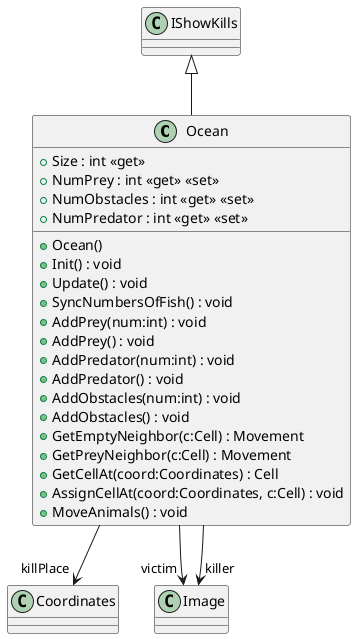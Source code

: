 @startuml
class Ocean {
    + Ocean()
    + Size : int <<get>>
    + NumPrey : int <<get>> <<set>>
    + NumObstacles : int <<get>> <<set>>
    + NumPredator : int <<get>> <<set>>
    + Init() : void
    + Update() : void
    + SyncNumbersOfFish() : void
    + AddPrey(num:int) : void
    + AddPrey() : void
    + AddPredator(num:int) : void
    + AddPredator() : void
    + AddObstacles(num:int) : void
    + AddObstacles() : void
    + GetEmptyNeighbor(c:Cell) : Movement
    + GetPreyNeighbor(c:Cell) : Movement
    + GetCellAt(coord:Coordinates) : Cell
    + AssignCellAt(coord:Coordinates, c:Cell) : void
    + MoveAnimals() : void
}
IShowKills <|-- Ocean
Ocean --> "killPlace" Coordinates
Ocean --> "victim" Image
Ocean --> "killer" Image
@enduml
